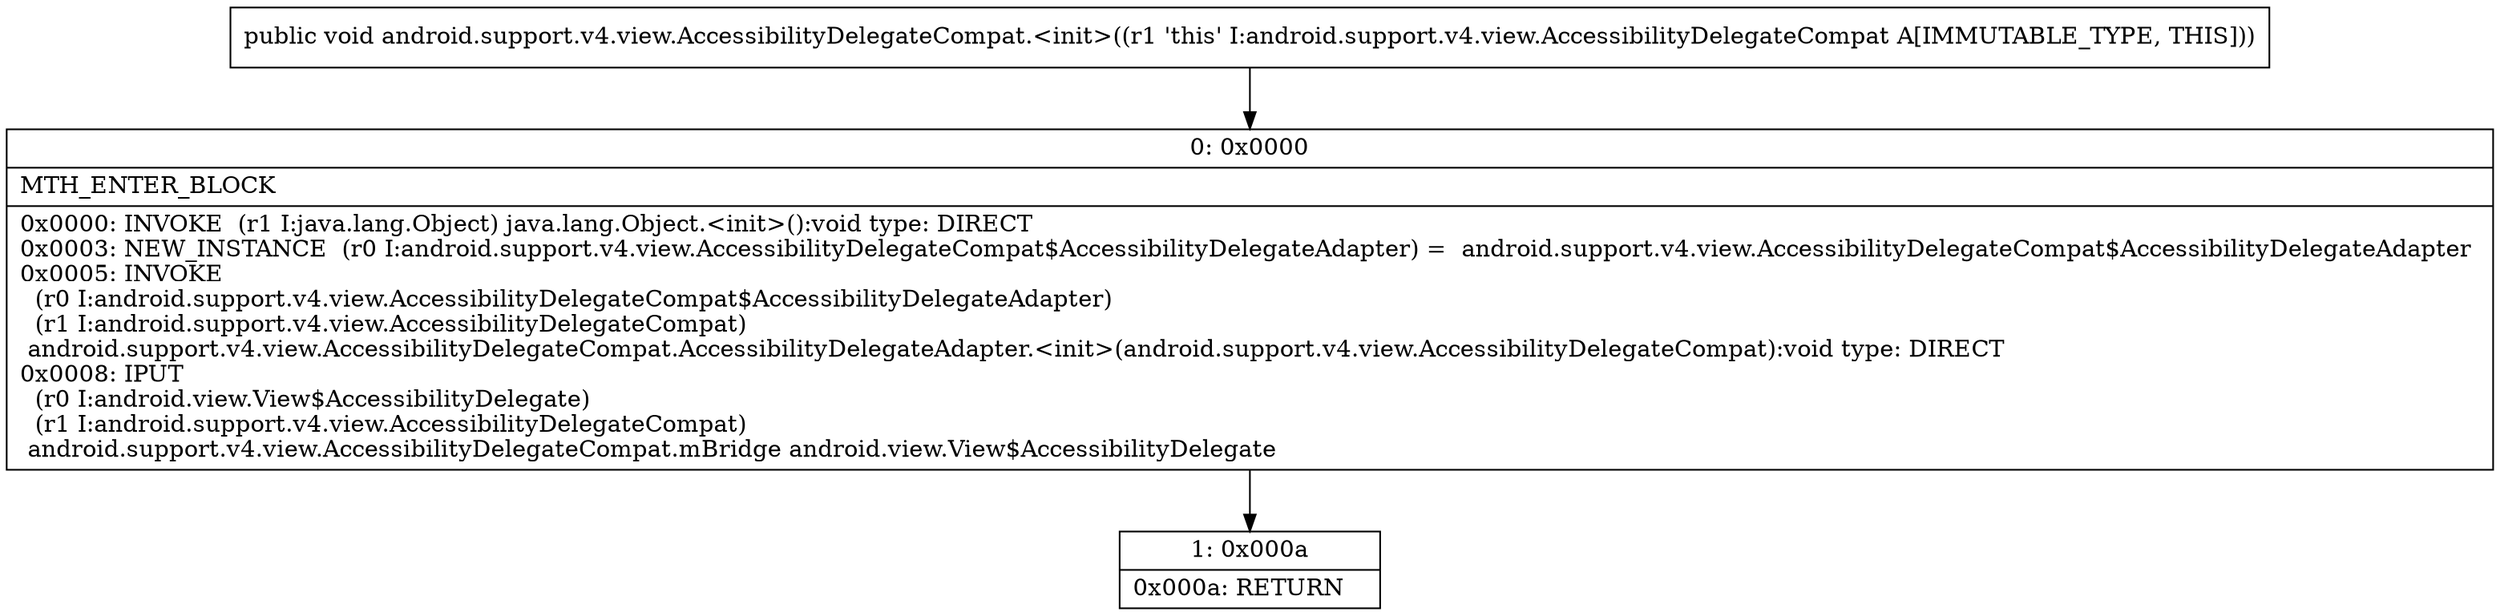 digraph "CFG forandroid.support.v4.view.AccessibilityDelegateCompat.\<init\>()V" {
Node_0 [shape=record,label="{0\:\ 0x0000|MTH_ENTER_BLOCK\l|0x0000: INVOKE  (r1 I:java.lang.Object) java.lang.Object.\<init\>():void type: DIRECT \l0x0003: NEW_INSTANCE  (r0 I:android.support.v4.view.AccessibilityDelegateCompat$AccessibilityDelegateAdapter) =  android.support.v4.view.AccessibilityDelegateCompat$AccessibilityDelegateAdapter \l0x0005: INVOKE  \l  (r0 I:android.support.v4.view.AccessibilityDelegateCompat$AccessibilityDelegateAdapter)\l  (r1 I:android.support.v4.view.AccessibilityDelegateCompat)\l android.support.v4.view.AccessibilityDelegateCompat.AccessibilityDelegateAdapter.\<init\>(android.support.v4.view.AccessibilityDelegateCompat):void type: DIRECT \l0x0008: IPUT  \l  (r0 I:android.view.View$AccessibilityDelegate)\l  (r1 I:android.support.v4.view.AccessibilityDelegateCompat)\l android.support.v4.view.AccessibilityDelegateCompat.mBridge android.view.View$AccessibilityDelegate \l}"];
Node_1 [shape=record,label="{1\:\ 0x000a|0x000a: RETURN   \l}"];
MethodNode[shape=record,label="{public void android.support.v4.view.AccessibilityDelegateCompat.\<init\>((r1 'this' I:android.support.v4.view.AccessibilityDelegateCompat A[IMMUTABLE_TYPE, THIS])) }"];
MethodNode -> Node_0;
Node_0 -> Node_1;
}

